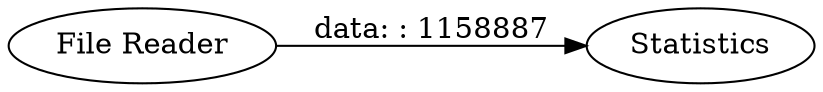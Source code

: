 digraph {
	"4835388285735436001_3" [label=Statistics]
	"4835388285735436001_1" [label="File Reader"]
	"4835388285735436001_1" -> "4835388285735436001_3" [label="data: : 1158887"]
	rankdir=LR
}
